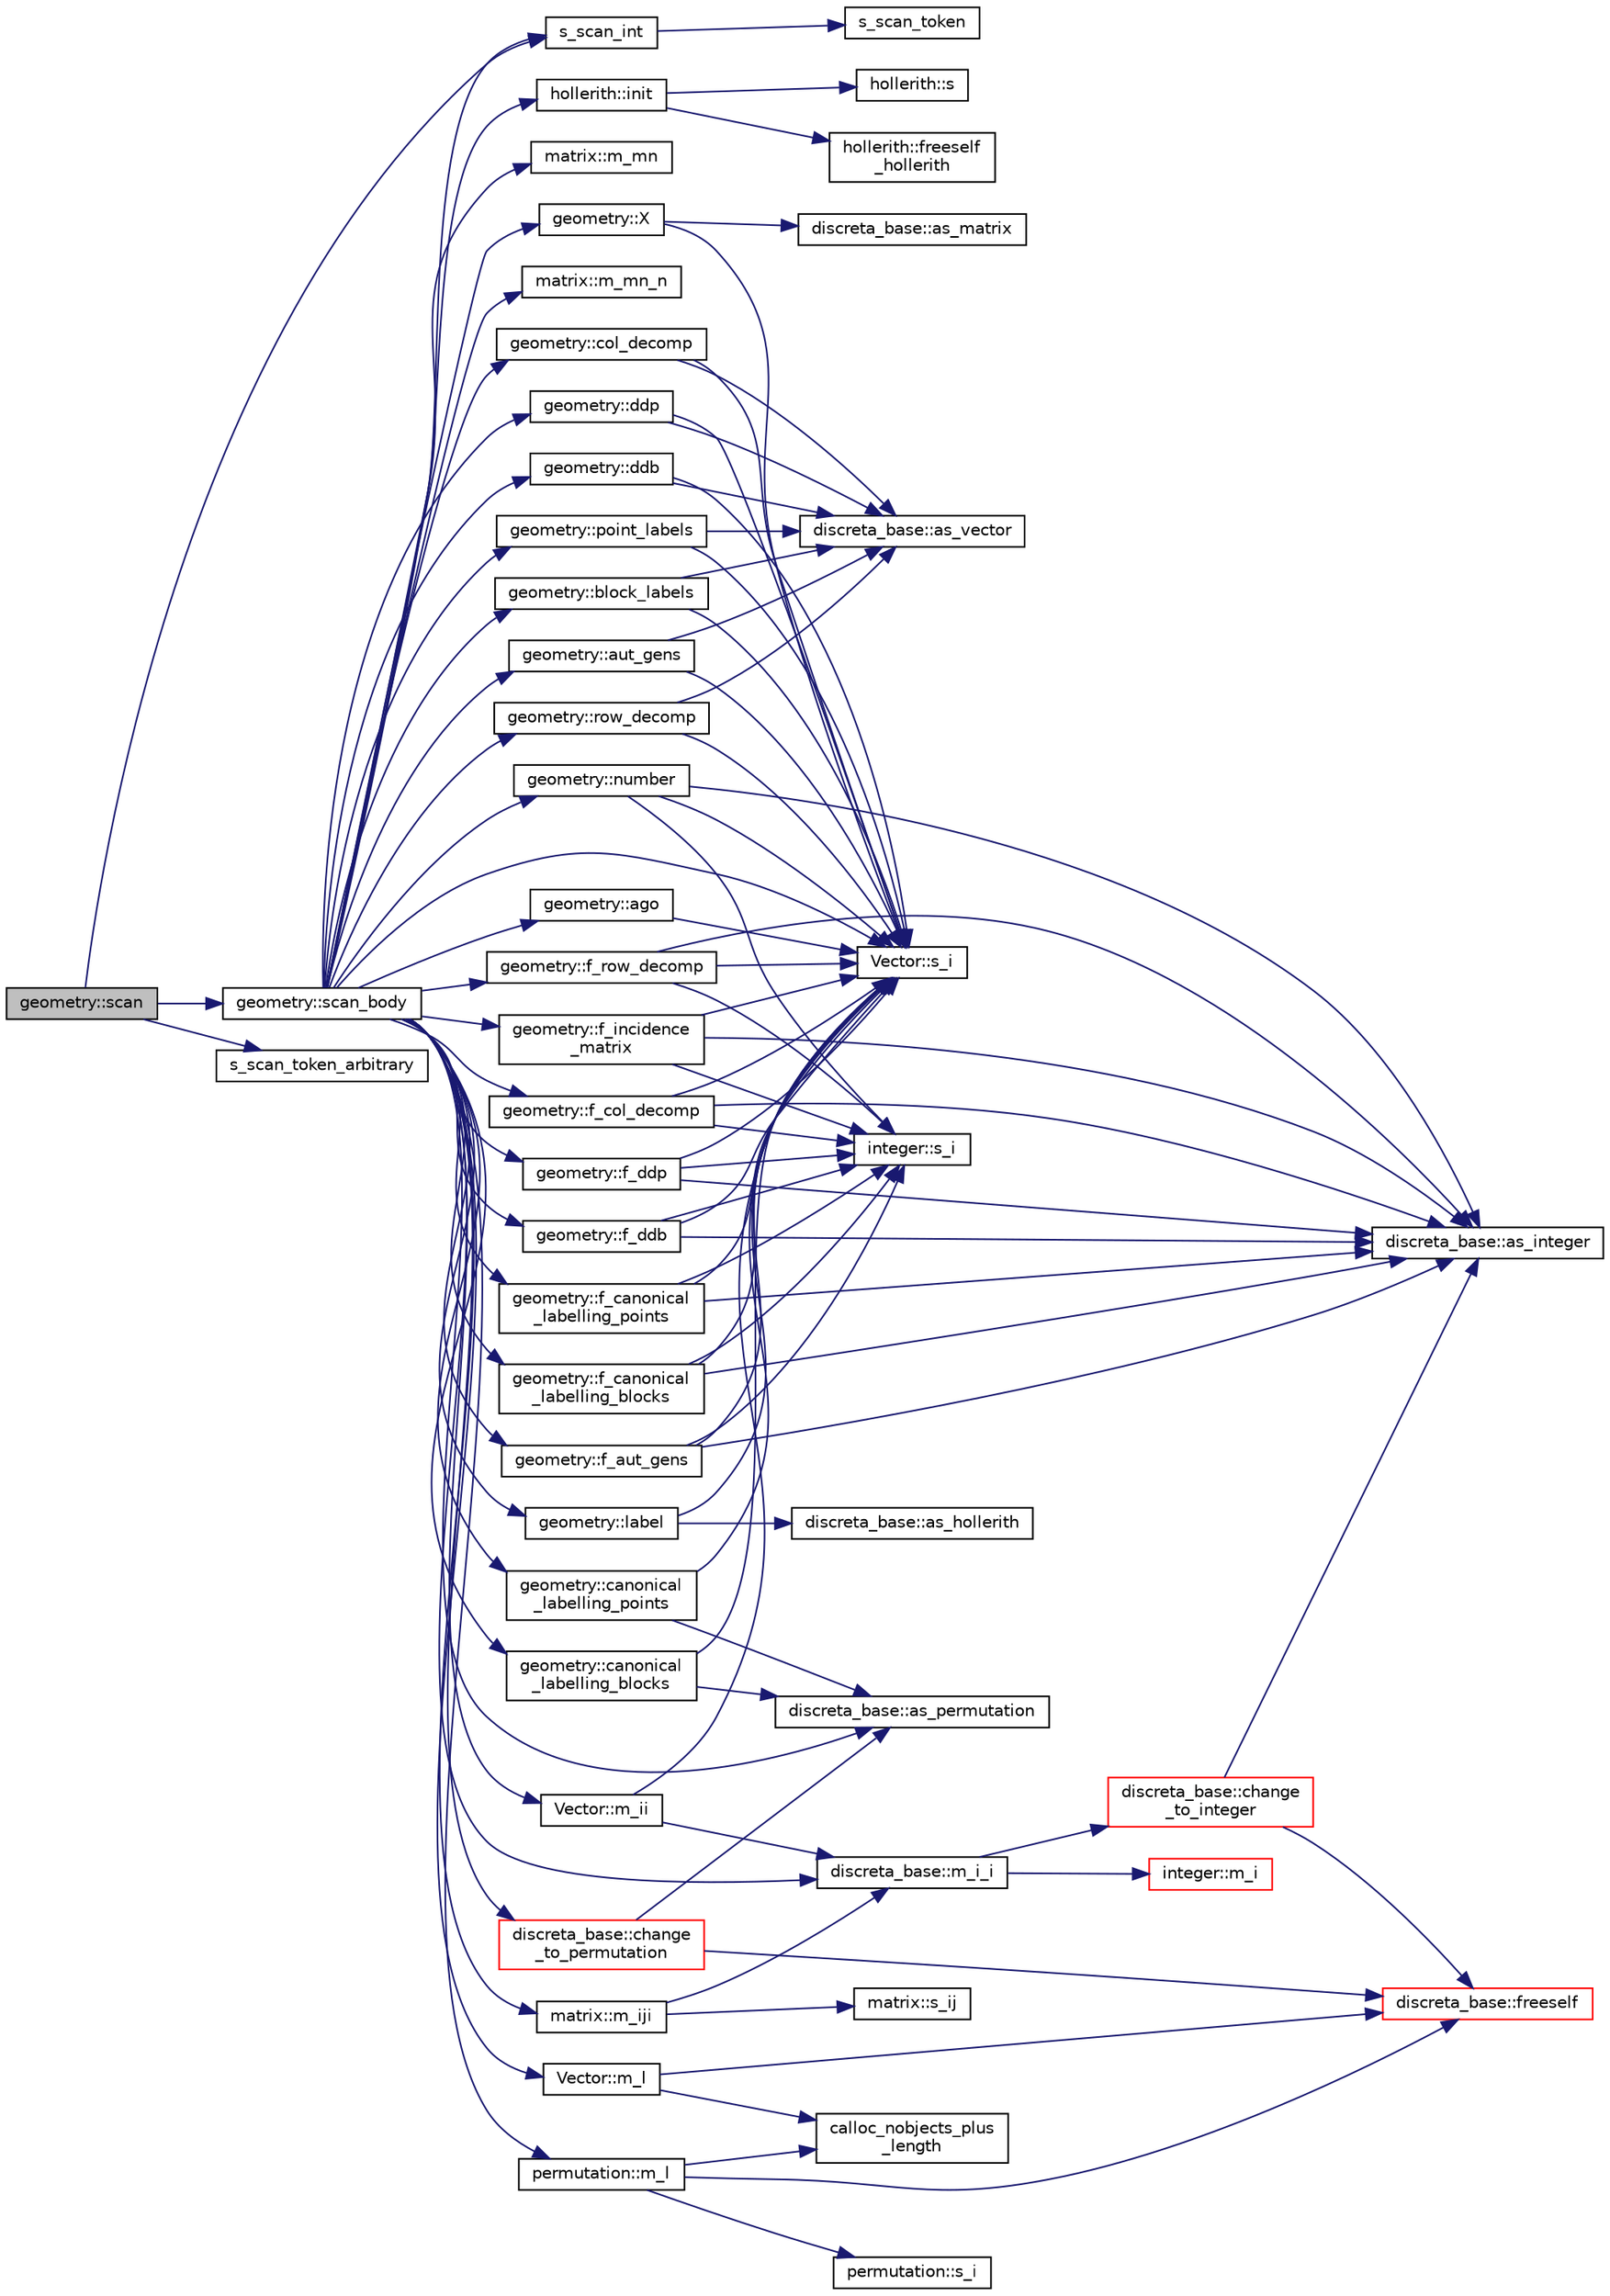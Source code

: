 digraph "geometry::scan"
{
  edge [fontname="Helvetica",fontsize="10",labelfontname="Helvetica",labelfontsize="10"];
  node [fontname="Helvetica",fontsize="10",shape=record];
  rankdir="LR";
  Node1428 [label="geometry::scan",height=0.2,width=0.4,color="black", fillcolor="grey75", style="filled", fontcolor="black"];
  Node1428 -> Node1429 [color="midnightblue",fontsize="10",style="solid",fontname="Helvetica"];
  Node1429 [label="s_scan_int",height=0.2,width=0.4,color="black", fillcolor="white", style="filled",URL="$d5/db4/io__and__os_8h.html#ab43cab8ae063700a2fc82113b69eea5f"];
  Node1429 -> Node1430 [color="midnightblue",fontsize="10",style="solid",fontname="Helvetica"];
  Node1430 [label="s_scan_token",height=0.2,width=0.4,color="black", fillcolor="white", style="filled",URL="$d4/d74/util_8_c.html#a8d1a4ad92d09138f7a1a7e389469ed45"];
  Node1428 -> Node1431 [color="midnightblue",fontsize="10",style="solid",fontname="Helvetica"];
  Node1431 [label="s_scan_token_arbitrary",height=0.2,width=0.4,color="black", fillcolor="white", style="filled",URL="$d5/db4/io__and__os_8h.html#aa2a992efd4d871acb1d802a4e5001d8d"];
  Node1428 -> Node1432 [color="midnightblue",fontsize="10",style="solid",fontname="Helvetica"];
  Node1432 [label="geometry::scan_body",height=0.2,width=0.4,color="black", fillcolor="white", style="filled",URL="$da/d44/classgeometry.html#a71bc2e3a3f4ca02e8518ab5518a4e0df"];
  Node1432 -> Node1433 [color="midnightblue",fontsize="10",style="solid",fontname="Helvetica"];
  Node1433 [label="geometry::X",height=0.2,width=0.4,color="black", fillcolor="white", style="filled",URL="$da/d44/classgeometry.html#a2eff9c42b83c90012092d49218237d9d"];
  Node1433 -> Node1434 [color="midnightblue",fontsize="10",style="solid",fontname="Helvetica"];
  Node1434 [label="Vector::s_i",height=0.2,width=0.4,color="black", fillcolor="white", style="filled",URL="$d5/db2/class_vector.html#a1c4fe1752523df8119f70dd550244871"];
  Node1433 -> Node1435 [color="midnightblue",fontsize="10",style="solid",fontname="Helvetica"];
  Node1435 [label="discreta_base::as_matrix",height=0.2,width=0.4,color="black", fillcolor="white", style="filled",URL="$d7/d71/classdiscreta__base.html#ae4d7f56d917a4707b838fbffde6467ff"];
  Node1432 -> Node1436 [color="midnightblue",fontsize="10",style="solid",fontname="Helvetica"];
  Node1436 [label="matrix::m_mn",height=0.2,width=0.4,color="black", fillcolor="white", style="filled",URL="$d1/d8d/classmatrix.html#a85921e1b3c604f625989b1c3d1697792"];
  Node1432 -> Node1437 [color="midnightblue",fontsize="10",style="solid",fontname="Helvetica"];
  Node1437 [label="geometry::point_labels",height=0.2,width=0.4,color="black", fillcolor="white", style="filled",URL="$da/d44/classgeometry.html#aa80150b549283d56c347b8533d9051b0"];
  Node1437 -> Node1434 [color="midnightblue",fontsize="10",style="solid",fontname="Helvetica"];
  Node1437 -> Node1438 [color="midnightblue",fontsize="10",style="solid",fontname="Helvetica"];
  Node1438 [label="discreta_base::as_vector",height=0.2,width=0.4,color="black", fillcolor="white", style="filled",URL="$d7/d71/classdiscreta__base.html#a7bdd6cae39c380b128ee9e17e42cf020"];
  Node1432 -> Node1439 [color="midnightblue",fontsize="10",style="solid",fontname="Helvetica"];
  Node1439 [label="Vector::m_l",height=0.2,width=0.4,color="black", fillcolor="white", style="filled",URL="$d5/db2/class_vector.html#a00f5520c2a6b4f5282a1a8bcf8ea74eb"];
  Node1439 -> Node1440 [color="midnightblue",fontsize="10",style="solid",fontname="Helvetica"];
  Node1440 [label="discreta_base::freeself",height=0.2,width=0.4,color="red", fillcolor="white", style="filled",URL="$d7/d71/classdiscreta__base.html#a9a3c9501a562293b5667c11b9174d6e5"];
  Node1439 -> Node1486 [color="midnightblue",fontsize="10",style="solid",fontname="Helvetica"];
  Node1486 [label="calloc_nobjects_plus\l_length",height=0.2,width=0.4,color="black", fillcolor="white", style="filled",URL="$d9/d60/discreta_8h.html#a71599d54c8c17dfa065a363f5cdd0aa4"];
  Node1432 -> Node1487 [color="midnightblue",fontsize="10",style="solid",fontname="Helvetica"];
  Node1487 [label="geometry::block_labels",height=0.2,width=0.4,color="black", fillcolor="white", style="filled",URL="$da/d44/classgeometry.html#ab40ecc05e06399138dc6354d790d302b"];
  Node1487 -> Node1434 [color="midnightblue",fontsize="10",style="solid",fontname="Helvetica"];
  Node1487 -> Node1438 [color="midnightblue",fontsize="10",style="solid",fontname="Helvetica"];
  Node1432 -> Node1488 [color="midnightblue",fontsize="10",style="solid",fontname="Helvetica"];
  Node1488 [label="geometry::f_row_decomp",height=0.2,width=0.4,color="black", fillcolor="white", style="filled",URL="$da/d44/classgeometry.html#a149ccf1dac87cbced60547e9608bb42d"];
  Node1488 -> Node1434 [color="midnightblue",fontsize="10",style="solid",fontname="Helvetica"];
  Node1488 -> Node1449 [color="midnightblue",fontsize="10",style="solid",fontname="Helvetica"];
  Node1449 [label="discreta_base::as_integer",height=0.2,width=0.4,color="black", fillcolor="white", style="filled",URL="$d7/d71/classdiscreta__base.html#a00d7691eaf874fd283d942692fe8dd26"];
  Node1488 -> Node1489 [color="midnightblue",fontsize="10",style="solid",fontname="Helvetica"];
  Node1489 [label="integer::s_i",height=0.2,width=0.4,color="black", fillcolor="white", style="filled",URL="$d0/de5/classinteger.html#adf28e9f94d4c844adaa950deeb80b904"];
  Node1432 -> Node1490 [color="midnightblue",fontsize="10",style="solid",fontname="Helvetica"];
  Node1490 [label="geometry::f_col_decomp",height=0.2,width=0.4,color="black", fillcolor="white", style="filled",URL="$da/d44/classgeometry.html#ae0713575216fd4c562da43a469f5edcb"];
  Node1490 -> Node1434 [color="midnightblue",fontsize="10",style="solid",fontname="Helvetica"];
  Node1490 -> Node1449 [color="midnightblue",fontsize="10",style="solid",fontname="Helvetica"];
  Node1490 -> Node1489 [color="midnightblue",fontsize="10",style="solid",fontname="Helvetica"];
  Node1432 -> Node1491 [color="midnightblue",fontsize="10",style="solid",fontname="Helvetica"];
  Node1491 [label="geometry::f_ddp",height=0.2,width=0.4,color="black", fillcolor="white", style="filled",URL="$da/d44/classgeometry.html#a8facc1a86c731a6fb9d30346354987bf"];
  Node1491 -> Node1434 [color="midnightblue",fontsize="10",style="solid",fontname="Helvetica"];
  Node1491 -> Node1449 [color="midnightblue",fontsize="10",style="solid",fontname="Helvetica"];
  Node1491 -> Node1489 [color="midnightblue",fontsize="10",style="solid",fontname="Helvetica"];
  Node1432 -> Node1492 [color="midnightblue",fontsize="10",style="solid",fontname="Helvetica"];
  Node1492 [label="geometry::f_ddb",height=0.2,width=0.4,color="black", fillcolor="white", style="filled",URL="$da/d44/classgeometry.html#a1b01f7c645961c3a04b167fc2bf0d2c8"];
  Node1492 -> Node1434 [color="midnightblue",fontsize="10",style="solid",fontname="Helvetica"];
  Node1492 -> Node1449 [color="midnightblue",fontsize="10",style="solid",fontname="Helvetica"];
  Node1492 -> Node1489 [color="midnightblue",fontsize="10",style="solid",fontname="Helvetica"];
  Node1432 -> Node1493 [color="midnightblue",fontsize="10",style="solid",fontname="Helvetica"];
  Node1493 [label="geometry::f_canonical\l_labelling_points",height=0.2,width=0.4,color="black", fillcolor="white", style="filled",URL="$da/d44/classgeometry.html#a0695b0c3dc2a75a232631dfda609daf7"];
  Node1493 -> Node1434 [color="midnightblue",fontsize="10",style="solid",fontname="Helvetica"];
  Node1493 -> Node1449 [color="midnightblue",fontsize="10",style="solid",fontname="Helvetica"];
  Node1493 -> Node1489 [color="midnightblue",fontsize="10",style="solid",fontname="Helvetica"];
  Node1432 -> Node1494 [color="midnightblue",fontsize="10",style="solid",fontname="Helvetica"];
  Node1494 [label="geometry::f_canonical\l_labelling_blocks",height=0.2,width=0.4,color="black", fillcolor="white", style="filled",URL="$da/d44/classgeometry.html#a48f58feb451efdf72ce2a5c3411b62c1"];
  Node1494 -> Node1434 [color="midnightblue",fontsize="10",style="solid",fontname="Helvetica"];
  Node1494 -> Node1449 [color="midnightblue",fontsize="10",style="solid",fontname="Helvetica"];
  Node1494 -> Node1489 [color="midnightblue",fontsize="10",style="solid",fontname="Helvetica"];
  Node1432 -> Node1495 [color="midnightblue",fontsize="10",style="solid",fontname="Helvetica"];
  Node1495 [label="geometry::f_aut_gens",height=0.2,width=0.4,color="black", fillcolor="white", style="filled",URL="$da/d44/classgeometry.html#a774f2388490689cf9a1d369327e7e49c"];
  Node1495 -> Node1434 [color="midnightblue",fontsize="10",style="solid",fontname="Helvetica"];
  Node1495 -> Node1449 [color="midnightblue",fontsize="10",style="solid",fontname="Helvetica"];
  Node1495 -> Node1489 [color="midnightblue",fontsize="10",style="solid",fontname="Helvetica"];
  Node1432 -> Node1496 [color="midnightblue",fontsize="10",style="solid",fontname="Helvetica"];
  Node1496 [label="geometry::aut_gens",height=0.2,width=0.4,color="black", fillcolor="white", style="filled",URL="$da/d44/classgeometry.html#a75778c5288894993efd4006285711670"];
  Node1496 -> Node1434 [color="midnightblue",fontsize="10",style="solid",fontname="Helvetica"];
  Node1496 -> Node1438 [color="midnightblue",fontsize="10",style="solid",fontname="Helvetica"];
  Node1432 -> Node1497 [color="midnightblue",fontsize="10",style="solid",fontname="Helvetica"];
  Node1497 [label="geometry::ago",height=0.2,width=0.4,color="black", fillcolor="white", style="filled",URL="$da/d44/classgeometry.html#a161d62ea84c011f07d3e64c42ee4d1ee"];
  Node1497 -> Node1434 [color="midnightblue",fontsize="10",style="solid",fontname="Helvetica"];
  Node1432 -> Node1498 [color="midnightblue",fontsize="10",style="solid",fontname="Helvetica"];
  Node1498 [label="discreta_base::m_i_i",height=0.2,width=0.4,color="black", fillcolor="white", style="filled",URL="$d7/d71/classdiscreta__base.html#aa231464a9d4bc233f66608021c9ad997"];
  Node1498 -> Node1499 [color="midnightblue",fontsize="10",style="solid",fontname="Helvetica"];
  Node1499 [label="discreta_base::change\l_to_integer",height=0.2,width=0.4,color="red", fillcolor="white", style="filled",URL="$d7/d71/classdiscreta__base.html#a58a5a5bd8f8e6f2dd7b4483b66dc7bb9"];
  Node1499 -> Node1440 [color="midnightblue",fontsize="10",style="solid",fontname="Helvetica"];
  Node1499 -> Node1449 [color="midnightblue",fontsize="10",style="solid",fontname="Helvetica"];
  Node1498 -> Node1522 [color="midnightblue",fontsize="10",style="solid",fontname="Helvetica"];
  Node1522 [label="integer::m_i",height=0.2,width=0.4,color="red", fillcolor="white", style="filled",URL="$d0/de5/classinteger.html#a869091f0a0f35f5354c8c4a70250e8a9"];
  Node1432 -> Node1523 [color="midnightblue",fontsize="10",style="solid",fontname="Helvetica"];
  Node1523 [label="geometry::number",height=0.2,width=0.4,color="black", fillcolor="white", style="filled",URL="$da/d44/classgeometry.html#a47f809adc7a1158065da4dfae214f05f"];
  Node1523 -> Node1434 [color="midnightblue",fontsize="10",style="solid",fontname="Helvetica"];
  Node1523 -> Node1449 [color="midnightblue",fontsize="10",style="solid",fontname="Helvetica"];
  Node1523 -> Node1489 [color="midnightblue",fontsize="10",style="solid",fontname="Helvetica"];
  Node1432 -> Node1524 [color="midnightblue",fontsize="10",style="solid",fontname="Helvetica"];
  Node1524 [label="geometry::label",height=0.2,width=0.4,color="black", fillcolor="white", style="filled",URL="$da/d44/classgeometry.html#a8be3ddf6aebe1e3c52b67cfe316e638f"];
  Node1524 -> Node1434 [color="midnightblue",fontsize="10",style="solid",fontname="Helvetica"];
  Node1524 -> Node1472 [color="midnightblue",fontsize="10",style="solid",fontname="Helvetica"];
  Node1472 [label="discreta_base::as_hollerith",height=0.2,width=0.4,color="black", fillcolor="white", style="filled",URL="$d7/d71/classdiscreta__base.html#a3e66f82711f314710107e2f29e589690"];
  Node1432 -> Node1525 [color="midnightblue",fontsize="10",style="solid",fontname="Helvetica"];
  Node1525 [label="hollerith::init",height=0.2,width=0.4,color="black", fillcolor="white", style="filled",URL="$d8/d99/classhollerith.html#af51ae7b943056db367f3c205a5a1cc4b"];
  Node1525 -> Node1473 [color="midnightblue",fontsize="10",style="solid",fontname="Helvetica"];
  Node1473 [label="hollerith::freeself\l_hollerith",height=0.2,width=0.4,color="black", fillcolor="white", style="filled",URL="$d8/d99/classhollerith.html#a240d1b30780c9e09323d0b3ad5e2d1f7"];
  Node1525 -> Node1514 [color="midnightblue",fontsize="10",style="solid",fontname="Helvetica"];
  Node1514 [label="hollerith::s",height=0.2,width=0.4,color="black", fillcolor="white", style="filled",URL="$d8/d99/classhollerith.html#af61fce2d06f211b25fe3838e4dfee77a"];
  Node1432 -> Node1526 [color="midnightblue",fontsize="10",style="solid",fontname="Helvetica"];
  Node1526 [label="Vector::m_ii",height=0.2,width=0.4,color="black", fillcolor="white", style="filled",URL="$d5/db2/class_vector.html#aa6a97eabb43f192a47947f4f6acbb04d"];
  Node1526 -> Node1434 [color="midnightblue",fontsize="10",style="solid",fontname="Helvetica"];
  Node1526 -> Node1498 [color="midnightblue",fontsize="10",style="solid",fontname="Helvetica"];
  Node1432 -> Node1527 [color="midnightblue",fontsize="10",style="solid",fontname="Helvetica"];
  Node1527 [label="matrix::m_mn_n",height=0.2,width=0.4,color="black", fillcolor="white", style="filled",URL="$d1/d8d/classmatrix.html#ae9a8cf19bd93428639950725edbd2271"];
  Node1432 -> Node1528 [color="midnightblue",fontsize="10",style="solid",fontname="Helvetica"];
  Node1528 [label="matrix::m_iji",height=0.2,width=0.4,color="black", fillcolor="white", style="filled",URL="$d1/d8d/classmatrix.html#a8cece141dbb3d39e94933c8da46dbd50"];
  Node1528 -> Node1529 [color="midnightblue",fontsize="10",style="solid",fontname="Helvetica"];
  Node1529 [label="matrix::s_ij",height=0.2,width=0.4,color="black", fillcolor="white", style="filled",URL="$d1/d8d/classmatrix.html#ab36f1b3abd2df280224c50c9debb57df"];
  Node1528 -> Node1498 [color="midnightblue",fontsize="10",style="solid",fontname="Helvetica"];
  Node1432 -> Node1530 [color="midnightblue",fontsize="10",style="solid",fontname="Helvetica"];
  Node1530 [label="geometry::f_incidence\l_matrix",height=0.2,width=0.4,color="black", fillcolor="white", style="filled",URL="$da/d44/classgeometry.html#a05bd36071a53d68e1c4b0ba981c9cd34"];
  Node1530 -> Node1434 [color="midnightblue",fontsize="10",style="solid",fontname="Helvetica"];
  Node1530 -> Node1449 [color="midnightblue",fontsize="10",style="solid",fontname="Helvetica"];
  Node1530 -> Node1489 [color="midnightblue",fontsize="10",style="solid",fontname="Helvetica"];
  Node1432 -> Node1429 [color="midnightblue",fontsize="10",style="solid",fontname="Helvetica"];
  Node1432 -> Node1531 [color="midnightblue",fontsize="10",style="solid",fontname="Helvetica"];
  Node1531 [label="geometry::row_decomp",height=0.2,width=0.4,color="black", fillcolor="white", style="filled",URL="$da/d44/classgeometry.html#a58652b4a0edda52732517a06d390882d"];
  Node1531 -> Node1434 [color="midnightblue",fontsize="10",style="solid",fontname="Helvetica"];
  Node1531 -> Node1438 [color="midnightblue",fontsize="10",style="solid",fontname="Helvetica"];
  Node1432 -> Node1532 [color="midnightblue",fontsize="10",style="solid",fontname="Helvetica"];
  Node1532 [label="geometry::col_decomp",height=0.2,width=0.4,color="black", fillcolor="white", style="filled",URL="$da/d44/classgeometry.html#a12425a7d0cebea16e0d22c44e7fbe555"];
  Node1532 -> Node1434 [color="midnightblue",fontsize="10",style="solid",fontname="Helvetica"];
  Node1532 -> Node1438 [color="midnightblue",fontsize="10",style="solid",fontname="Helvetica"];
  Node1432 -> Node1533 [color="midnightblue",fontsize="10",style="solid",fontname="Helvetica"];
  Node1533 [label="geometry::ddp",height=0.2,width=0.4,color="black", fillcolor="white", style="filled",URL="$da/d44/classgeometry.html#ae00a20f0f75a511d639318673986028e"];
  Node1533 -> Node1434 [color="midnightblue",fontsize="10",style="solid",fontname="Helvetica"];
  Node1533 -> Node1438 [color="midnightblue",fontsize="10",style="solid",fontname="Helvetica"];
  Node1432 -> Node1534 [color="midnightblue",fontsize="10",style="solid",fontname="Helvetica"];
  Node1534 [label="geometry::ddb",height=0.2,width=0.4,color="black", fillcolor="white", style="filled",URL="$da/d44/classgeometry.html#a7a47161530f508d7aeb853a090a6eef8"];
  Node1534 -> Node1434 [color="midnightblue",fontsize="10",style="solid",fontname="Helvetica"];
  Node1534 -> Node1438 [color="midnightblue",fontsize="10",style="solid",fontname="Helvetica"];
  Node1432 -> Node1535 [color="midnightblue",fontsize="10",style="solid",fontname="Helvetica"];
  Node1535 [label="geometry::canonical\l_labelling_points",height=0.2,width=0.4,color="black", fillcolor="white", style="filled",URL="$da/d44/classgeometry.html#ac426783bf96ded3a50f6746f521bdd31"];
  Node1535 -> Node1434 [color="midnightblue",fontsize="10",style="solid",fontname="Helvetica"];
  Node1535 -> Node1455 [color="midnightblue",fontsize="10",style="solid",fontname="Helvetica"];
  Node1455 [label="discreta_base::as_permutation",height=0.2,width=0.4,color="black", fillcolor="white", style="filled",URL="$d7/d71/classdiscreta__base.html#aa4e72f36a82984239b12ae831e131098"];
  Node1432 -> Node1536 [color="midnightblue",fontsize="10",style="solid",fontname="Helvetica"];
  Node1536 [label="permutation::m_l",height=0.2,width=0.4,color="black", fillcolor="white", style="filled",URL="$d0/d08/classpermutation.html#a9cf73421f89b2c24cf2d08f002752030"];
  Node1536 -> Node1440 [color="midnightblue",fontsize="10",style="solid",fontname="Helvetica"];
  Node1536 -> Node1486 [color="midnightblue",fontsize="10",style="solid",fontname="Helvetica"];
  Node1536 -> Node1537 [color="midnightblue",fontsize="10",style="solid",fontname="Helvetica"];
  Node1537 [label="permutation::s_i",height=0.2,width=0.4,color="black", fillcolor="white", style="filled",URL="$d0/d08/classpermutation.html#ab8c74af5111dbf8808da04214b918873"];
  Node1432 -> Node1538 [color="midnightblue",fontsize="10",style="solid",fontname="Helvetica"];
  Node1538 [label="geometry::canonical\l_labelling_blocks",height=0.2,width=0.4,color="black", fillcolor="white", style="filled",URL="$da/d44/classgeometry.html#a6d9453619be9ea76e6e63485594b301f"];
  Node1538 -> Node1434 [color="midnightblue",fontsize="10",style="solid",fontname="Helvetica"];
  Node1538 -> Node1455 [color="midnightblue",fontsize="10",style="solid",fontname="Helvetica"];
  Node1432 -> Node1434 [color="midnightblue",fontsize="10",style="solid",fontname="Helvetica"];
  Node1432 -> Node1539 [color="midnightblue",fontsize="10",style="solid",fontname="Helvetica"];
  Node1539 [label="discreta_base::change\l_to_permutation",height=0.2,width=0.4,color="red", fillcolor="white", style="filled",URL="$d7/d71/classdiscreta__base.html#a38e11ff129ddc29d67b54520e9a0a538"];
  Node1539 -> Node1440 [color="midnightblue",fontsize="10",style="solid",fontname="Helvetica"];
  Node1539 -> Node1455 [color="midnightblue",fontsize="10",style="solid",fontname="Helvetica"];
  Node1432 -> Node1455 [color="midnightblue",fontsize="10",style="solid",fontname="Helvetica"];
}
